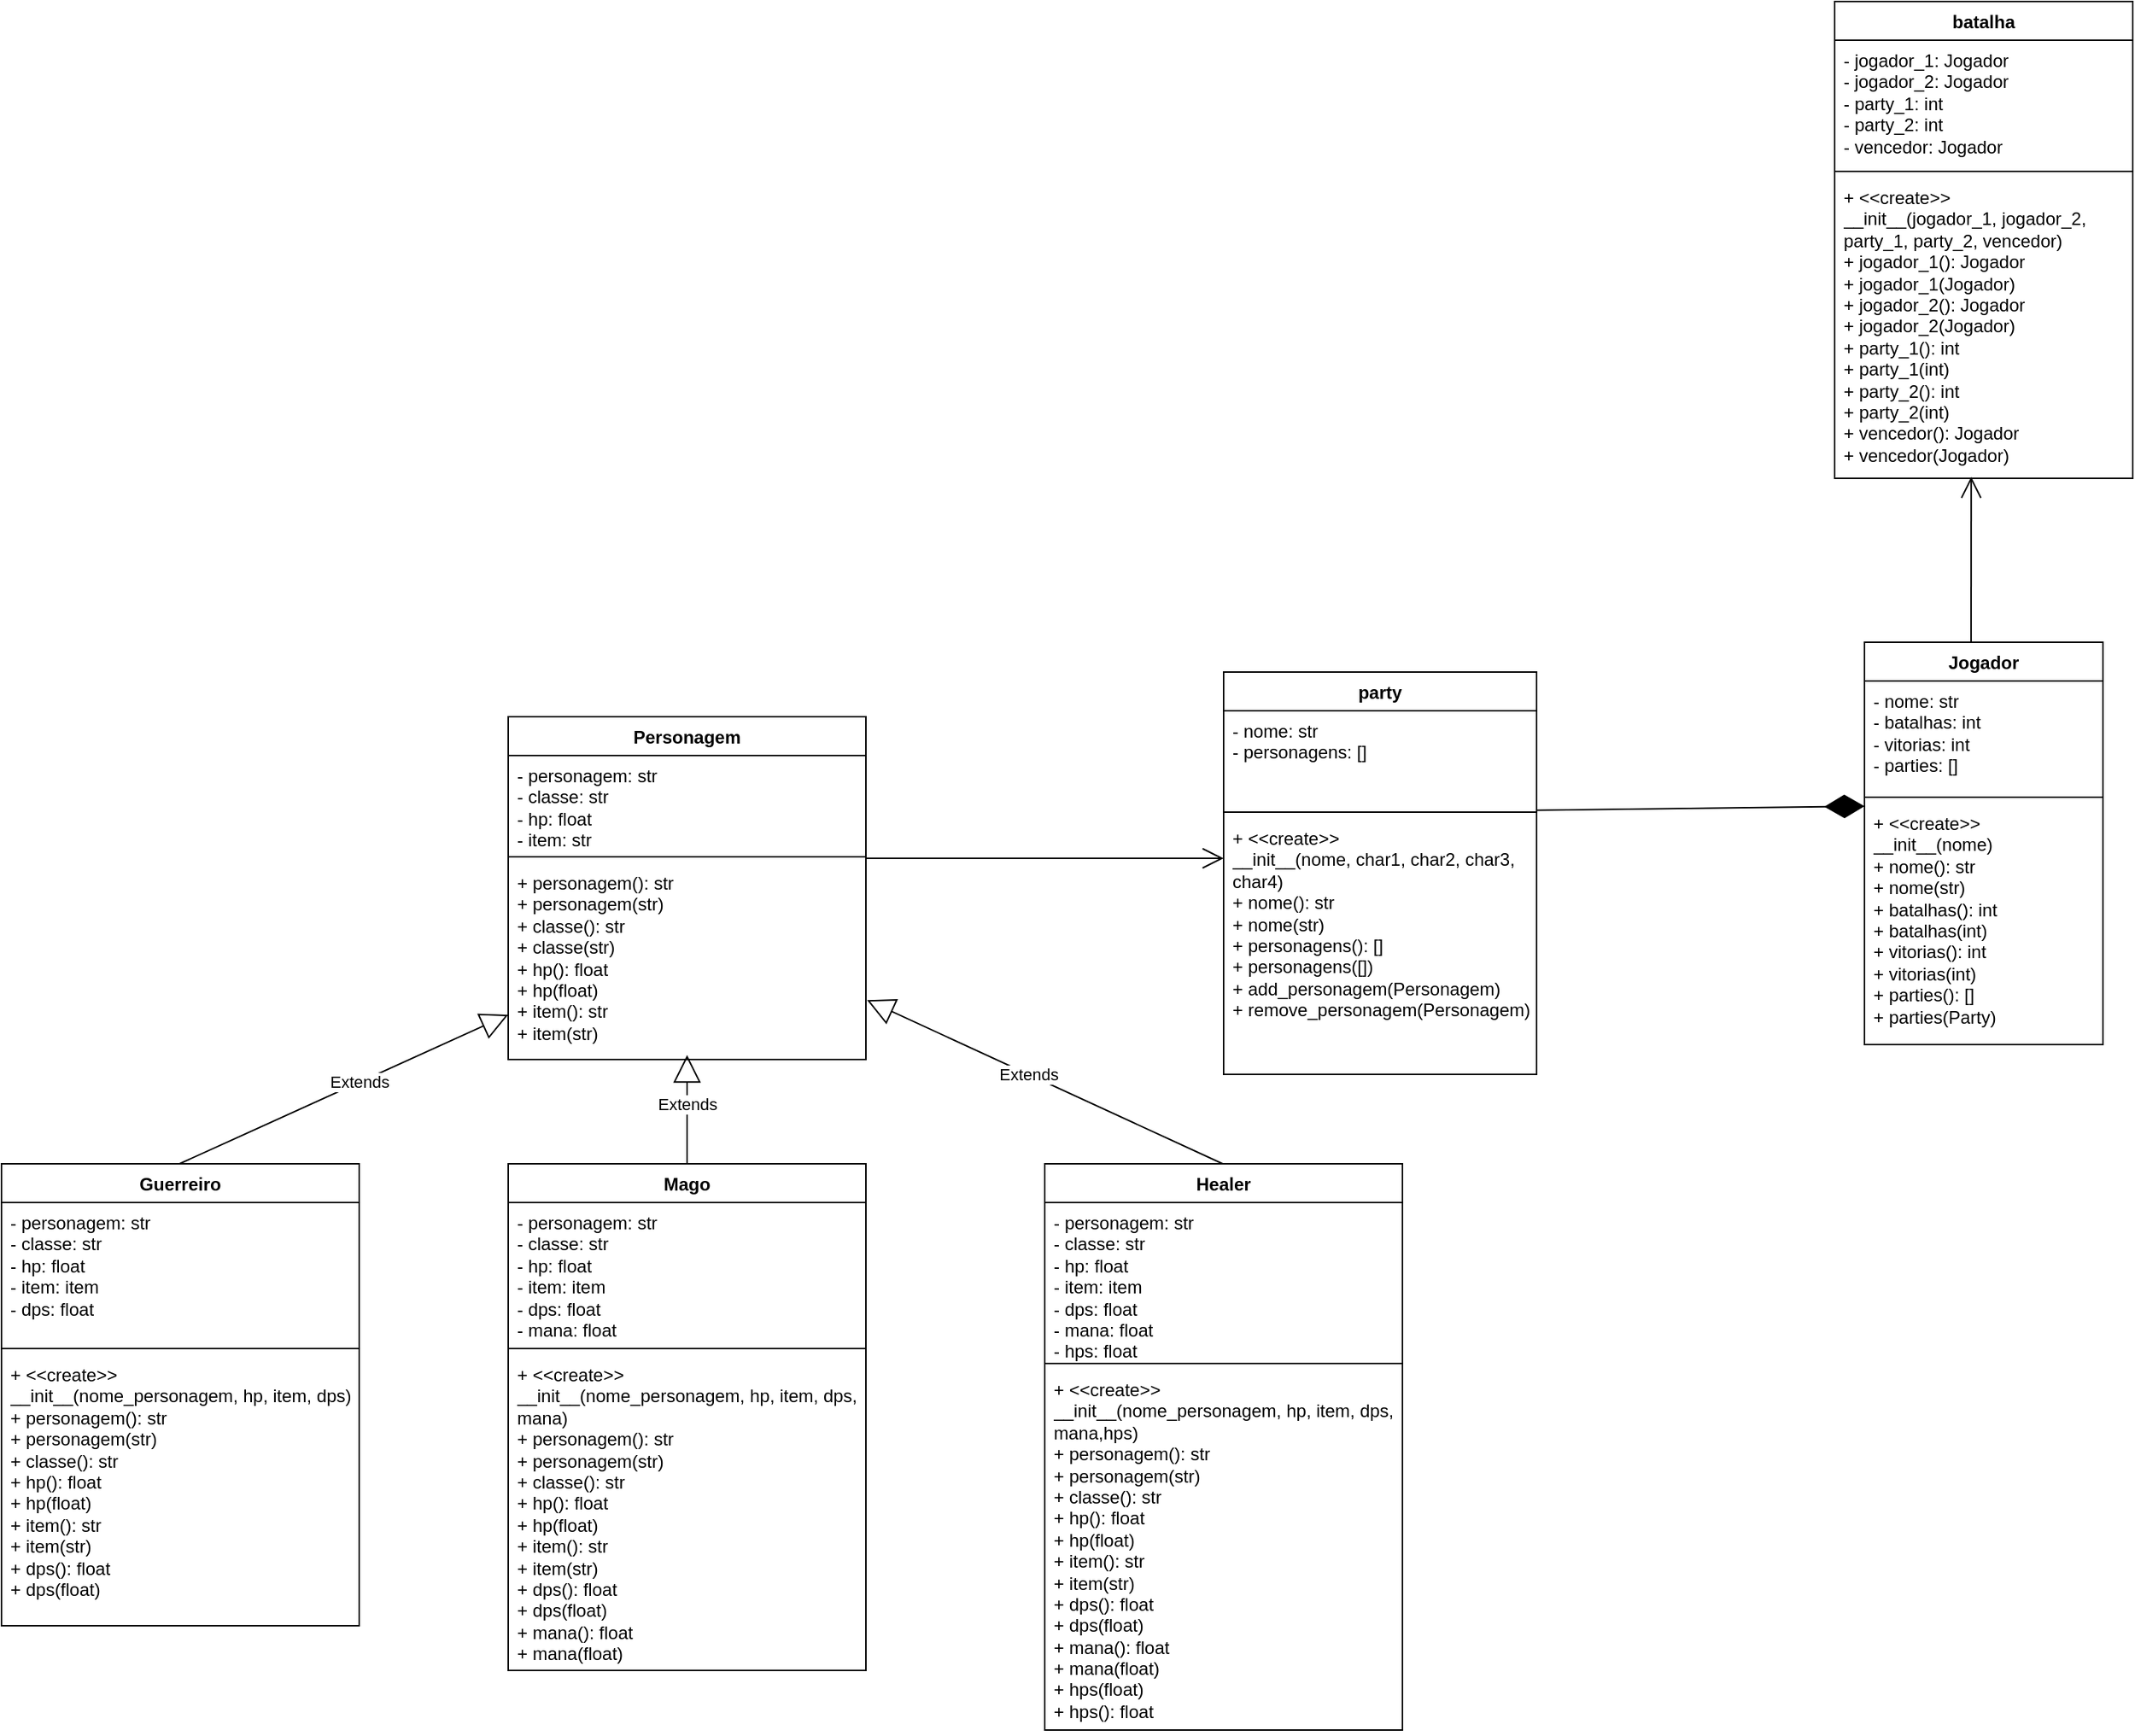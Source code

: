 <mxfile version="24.7.17">
  <diagram id="C5RBs43oDa-KdzZeNtuy" name="Page-1">
    <mxGraphModel dx="1434" dy="1949" grid="1" gridSize="10" guides="1" tooltips="1" connect="1" arrows="1" fold="1" page="1" pageScale="1" pageWidth="827" pageHeight="1169" math="0" shadow="0">
      <root>
        <mxCell id="WIyWlLk6GJQsqaUBKTNV-0" />
        <mxCell id="WIyWlLk6GJQsqaUBKTNV-1" parent="WIyWlLk6GJQsqaUBKTNV-0" />
        <mxCell id="WCrjE4zs8tKZNm7IgE43-0" value="Personagem" style="swimlane;fontStyle=1;align=center;verticalAlign=top;childLayout=stackLayout;horizontal=1;startSize=26;horizontalStack=0;resizeParent=1;resizeParentMax=0;resizeLast=0;collapsible=1;marginBottom=0;whiteSpace=wrap;html=1;" parent="WIyWlLk6GJQsqaUBKTNV-1" vertex="1">
          <mxGeometry x="380" y="220" width="240" height="230" as="geometry" />
        </mxCell>
        <mxCell id="WCrjE4zs8tKZNm7IgE43-1" value="- personagem: str&lt;div&gt;- classe: str&lt;br&gt;&lt;div&gt;- hp: float&lt;/div&gt;&lt;div&gt;- item: str&lt;/div&gt;&lt;/div&gt;" style="text;strokeColor=none;fillColor=none;align=left;verticalAlign=top;spacingLeft=4;spacingRight=4;overflow=hidden;rotatable=0;points=[[0,0.5],[1,0.5]];portConstraint=eastwest;whiteSpace=wrap;html=1;" parent="WCrjE4zs8tKZNm7IgE43-0" vertex="1">
          <mxGeometry y="26" width="240" height="64" as="geometry" />
        </mxCell>
        <mxCell id="WCrjE4zs8tKZNm7IgE43-2" value="" style="line;strokeWidth=1;fillColor=none;align=left;verticalAlign=middle;spacingTop=-1;spacingLeft=3;spacingRight=3;rotatable=0;labelPosition=right;points=[];portConstraint=eastwest;strokeColor=inherit;" parent="WCrjE4zs8tKZNm7IgE43-0" vertex="1">
          <mxGeometry y="90" width="240" height="8" as="geometry" />
        </mxCell>
        <mxCell id="WCrjE4zs8tKZNm7IgE43-3" value="+ personagem(): str&lt;div&gt;+ personagem(str)&lt;/div&gt;&lt;div&gt;+ classe(): str&lt;div&gt;+ classe(str)&lt;/div&gt;&lt;/div&gt;&lt;div&gt;+                       hp(): float&lt;div&gt;+             hp(float)&lt;/div&gt;&lt;/div&gt;&lt;div&gt;+     item(): str&lt;div&gt;+   item(str)&lt;/div&gt;&lt;/div&gt;" style="text;strokeColor=none;fillColor=none;align=left;verticalAlign=top;spacingLeft=4;spacingRight=4;overflow=hidden;rotatable=0;points=[[0,0.5],[1,0.5]];portConstraint=eastwest;whiteSpace=wrap;html=1;" parent="WCrjE4zs8tKZNm7IgE43-0" vertex="1">
          <mxGeometry y="98" width="240" height="132" as="geometry" />
        </mxCell>
        <mxCell id="WCrjE4zs8tKZNm7IgE43-4" value="Jogador" style="swimlane;fontStyle=1;align=center;verticalAlign=top;childLayout=stackLayout;horizontal=1;startSize=26;horizontalStack=0;resizeParent=1;resizeParentMax=0;resizeLast=0;collapsible=1;marginBottom=0;whiteSpace=wrap;html=1;" parent="WIyWlLk6GJQsqaUBKTNV-1" vertex="1">
          <mxGeometry x="1290" y="170" width="160" height="270" as="geometry" />
        </mxCell>
        <mxCell id="WCrjE4zs8tKZNm7IgE43-5" value="- nome: str&lt;div&gt;- batalhas: int&lt;/div&gt;&lt;div&gt;- vitorias: int&lt;/div&gt;&lt;div&gt;- parties: []&lt;/div&gt;" style="text;strokeColor=none;fillColor=none;align=left;verticalAlign=top;spacingLeft=4;spacingRight=4;overflow=hidden;rotatable=0;points=[[0,0.5],[1,0.5]];portConstraint=eastwest;whiteSpace=wrap;html=1;" parent="WCrjE4zs8tKZNm7IgE43-4" vertex="1">
          <mxGeometry y="26" width="160" height="74" as="geometry" />
        </mxCell>
        <mxCell id="WCrjE4zs8tKZNm7IgE43-6" value="" style="line;strokeWidth=1;fillColor=none;align=left;verticalAlign=middle;spacingTop=-1;spacingLeft=3;spacingRight=3;rotatable=0;labelPosition=right;points=[];portConstraint=eastwest;strokeColor=inherit;" parent="WCrjE4zs8tKZNm7IgE43-4" vertex="1">
          <mxGeometry y="100" width="160" height="8" as="geometry" />
        </mxCell>
        <mxCell id="WCrjE4zs8tKZNm7IgE43-7" value="&lt;div&gt;+ &amp;lt;&amp;lt;create&amp;gt;&amp;gt;&lt;/div&gt;&lt;div&gt;&lt;span style=&quot;background-color: initial;&quot;&gt;__init__(nome)&lt;/span&gt;&lt;/div&gt;&lt;div&gt;+ nome(): str&lt;/div&gt;&lt;div&gt;+ nome(str)&lt;/div&gt;+ batalhas(): int&lt;div&gt;+ batalhas(int)&lt;/div&gt;&lt;div&gt;+ vitorias(): int&lt;br&gt;&lt;/div&gt;&lt;div&gt;+ vitorias(int)&lt;/div&gt;&lt;div&gt;+ parties(): []&lt;/div&gt;&lt;div&gt;+ parties(Party)&lt;/div&gt;&lt;div&gt;&lt;br&gt;&lt;/div&gt;&lt;div&gt;&lt;br&gt;&lt;/div&gt;" style="text;strokeColor=none;fillColor=none;align=left;verticalAlign=top;spacingLeft=4;spacingRight=4;overflow=hidden;rotatable=0;points=[[0,0.5],[1,0.5]];portConstraint=eastwest;whiteSpace=wrap;html=1;" parent="WCrjE4zs8tKZNm7IgE43-4" vertex="1">
          <mxGeometry y="108" width="160" height="162" as="geometry" />
        </mxCell>
        <mxCell id="WCrjE4zs8tKZNm7IgE43-8" value="party" style="swimlane;fontStyle=1;align=center;verticalAlign=top;childLayout=stackLayout;horizontal=1;startSize=26;horizontalStack=0;resizeParent=1;resizeParentMax=0;resizeLast=0;collapsible=1;marginBottom=0;whiteSpace=wrap;html=1;" parent="WIyWlLk6GJQsqaUBKTNV-1" vertex="1">
          <mxGeometry x="860" y="190" width="210" height="270" as="geometry" />
        </mxCell>
        <mxCell id="WCrjE4zs8tKZNm7IgE43-9" value="- nome: str&lt;div&gt;- personagens: []&lt;/div&gt;" style="text;strokeColor=none;fillColor=none;align=left;verticalAlign=top;spacingLeft=4;spacingRight=4;overflow=hidden;rotatable=0;points=[[0,0.5],[1,0.5]];portConstraint=eastwest;whiteSpace=wrap;html=1;" parent="WCrjE4zs8tKZNm7IgE43-8" vertex="1">
          <mxGeometry y="26" width="210" height="64" as="geometry" />
        </mxCell>
        <mxCell id="WCrjE4zs8tKZNm7IgE43-10" value="" style="line;strokeWidth=1;fillColor=none;align=left;verticalAlign=middle;spacingTop=-1;spacingLeft=3;spacingRight=3;rotatable=0;labelPosition=right;points=[];portConstraint=eastwest;strokeColor=inherit;" parent="WCrjE4zs8tKZNm7IgE43-8" vertex="1">
          <mxGeometry y="90" width="210" height="8" as="geometry" />
        </mxCell>
        <mxCell id="WCrjE4zs8tKZNm7IgE43-11" value="&lt;div&gt;+ &amp;lt;&amp;lt;create&amp;gt;&amp;gt;&lt;/div&gt;&lt;div&gt;&lt;span style=&quot;background-color: initial;&quot;&gt;__init__(nome, char1, char2, char3, char4)&lt;/span&gt;&lt;/div&gt;&lt;div&gt;+ nome(): str&lt;/div&gt;&lt;div&gt;+ nome(str)&lt;/div&gt;&lt;div&gt;+ personagens(): []&lt;/div&gt;&lt;div&gt;+ personagens([])&lt;/div&gt;&lt;div&gt;+ add_personagem(Personagem)&lt;/div&gt;&lt;div&gt;+ remove_personagem(Personagem)&lt;/div&gt;" style="text;strokeColor=none;fillColor=none;align=left;verticalAlign=top;spacingLeft=4;spacingRight=4;overflow=hidden;rotatable=0;points=[[0,0.5],[1,0.5]];portConstraint=eastwest;whiteSpace=wrap;html=1;" parent="WCrjE4zs8tKZNm7IgE43-8" vertex="1">
          <mxGeometry y="98" width="210" height="172" as="geometry" />
        </mxCell>
        <mxCell id="WCrjE4zs8tKZNm7IgE43-12" value="batalha" style="swimlane;fontStyle=1;align=center;verticalAlign=top;childLayout=stackLayout;horizontal=1;startSize=26;horizontalStack=0;resizeParent=1;resizeParentMax=0;resizeLast=0;collapsible=1;marginBottom=0;whiteSpace=wrap;html=1;" parent="WIyWlLk6GJQsqaUBKTNV-1" vertex="1">
          <mxGeometry x="1270" y="-260" width="200" height="320" as="geometry" />
        </mxCell>
        <mxCell id="WCrjE4zs8tKZNm7IgE43-13" value="- jogador_1: Jogador&lt;div&gt;- jogador_2: Jogador&lt;/div&gt;&lt;div&gt;- party_1: int&lt;/div&gt;&lt;div&gt;- party_2: int&lt;/div&gt;&lt;div&gt;- vencedor: Jogador&lt;/div&gt;&lt;div&gt;&lt;br&gt;&lt;div&gt;&lt;br&gt;&lt;/div&gt;&lt;/div&gt;" style="text;strokeColor=none;fillColor=none;align=left;verticalAlign=top;spacingLeft=4;spacingRight=4;overflow=hidden;rotatable=0;points=[[0,0.5],[1,0.5]];portConstraint=eastwest;whiteSpace=wrap;html=1;" parent="WCrjE4zs8tKZNm7IgE43-12" vertex="1">
          <mxGeometry y="26" width="200" height="84" as="geometry" />
        </mxCell>
        <mxCell id="WCrjE4zs8tKZNm7IgE43-14" value="" style="line;strokeWidth=1;fillColor=none;align=left;verticalAlign=middle;spacingTop=-1;spacingLeft=3;spacingRight=3;rotatable=0;labelPosition=right;points=[];portConstraint=eastwest;strokeColor=inherit;" parent="WCrjE4zs8tKZNm7IgE43-12" vertex="1">
          <mxGeometry y="110" width="200" height="8" as="geometry" />
        </mxCell>
        <mxCell id="WCrjE4zs8tKZNm7IgE43-15" value="&lt;div&gt;+ &amp;lt;&amp;lt;create&amp;gt;&amp;gt;&lt;/div&gt;&lt;div&gt;&lt;span style=&quot;background-color: initial;&quot;&gt;__init__(jogador_1, jogador_2, party_1, party_2, vencedor)&lt;/span&gt;&lt;/div&gt;&lt;div&gt;&lt;span style=&quot;background-color: initial;&quot;&gt;+ jogador_1(): Jogador&lt;/span&gt;&lt;/div&gt;+ jogador_1(Jogador)&lt;div&gt;+ jogador_2(): Jogador&lt;/div&gt;+ jogador_2(Jogador)&lt;div&gt;+ party_1(): int&lt;/div&gt;&lt;div&gt;&lt;span style=&quot;background-color: initial;&quot;&gt;+ party_1(int&lt;/span&gt;&lt;span style=&quot;background-color: initial;&quot;&gt;)&lt;/span&gt;&lt;/div&gt;&lt;div&gt;+ party_2(): int&lt;/div&gt;&lt;div&gt;&lt;span style=&quot;background-color: initial;&quot;&gt;+ party_2(int&lt;/span&gt;&lt;span style=&quot;background-color: initial;&quot;&gt;)&lt;/span&gt;&lt;/div&gt;+ vencedor(): Jogador&lt;div&gt;+ vencedor(Jogador)&lt;/div&gt;&lt;div&gt;&lt;br&gt;&lt;div&gt;&lt;br&gt;&lt;/div&gt;&lt;/div&gt;&lt;div&gt;&lt;span style=&quot;background-color: initial;&quot;&gt;&lt;br&gt;&lt;/span&gt;&lt;/div&gt;&lt;div&gt;&lt;span style=&quot;background-color: initial;&quot;&gt;&lt;br&gt;&lt;/span&gt;&lt;/div&gt;" style="text;strokeColor=none;fillColor=none;align=left;verticalAlign=top;spacingLeft=4;spacingRight=4;overflow=hidden;rotatable=0;points=[[0,0.5],[1,0.5]];portConstraint=eastwest;whiteSpace=wrap;html=1;" parent="WCrjE4zs8tKZNm7IgE43-12" vertex="1">
          <mxGeometry y="118" width="200" height="202" as="geometry" />
        </mxCell>
        <mxCell id="WCrjE4zs8tKZNm7IgE43-20" value="Guerreiro" style="swimlane;fontStyle=1;align=center;verticalAlign=top;childLayout=stackLayout;horizontal=1;startSize=26;horizontalStack=0;resizeParent=1;resizeParentMax=0;resizeLast=0;collapsible=1;marginBottom=0;whiteSpace=wrap;html=1;" parent="WIyWlLk6GJQsqaUBKTNV-1" vertex="1">
          <mxGeometry x="40" y="520" width="240" height="310" as="geometry" />
        </mxCell>
        <mxCell id="WCrjE4zs8tKZNm7IgE43-21" value="- personagem: str&lt;div&gt;- classe: str&lt;br&gt;&lt;div&gt;- hp: float&lt;/div&gt;&lt;div&gt;- item: item&lt;/div&gt;&lt;/div&gt;&lt;div&gt;- dps: float&lt;/div&gt;" style="text;strokeColor=none;fillColor=none;align=left;verticalAlign=top;spacingLeft=4;spacingRight=4;overflow=hidden;rotatable=0;points=[[0,0.5],[1,0.5]];portConstraint=eastwest;whiteSpace=wrap;html=1;" parent="WCrjE4zs8tKZNm7IgE43-20" vertex="1">
          <mxGeometry y="26" width="240" height="94" as="geometry" />
        </mxCell>
        <mxCell id="WCrjE4zs8tKZNm7IgE43-22" value="" style="line;strokeWidth=1;fillColor=none;align=left;verticalAlign=middle;spacingTop=-1;spacingLeft=3;spacingRight=3;rotatable=0;labelPosition=right;points=[];portConstraint=eastwest;strokeColor=inherit;" parent="WCrjE4zs8tKZNm7IgE43-20" vertex="1">
          <mxGeometry y="120" width="240" height="8" as="geometry" />
        </mxCell>
        <mxCell id="WCrjE4zs8tKZNm7IgE43-23" value="&lt;div&gt;+ &amp;lt;&amp;lt;create&amp;gt;&amp;gt;&amp;nbsp; &amp;nbsp; &amp;nbsp; &amp;nbsp; &amp;nbsp; &amp;nbsp; &amp;nbsp; __init__(nome_personagem, hp, item, dps)&lt;/div&gt;+ personagem(): str&lt;div&gt;+ personagem(str)&lt;/div&gt;&lt;div&gt;+ classe(): str&lt;/div&gt;&lt;div&gt;+ hp(): float&lt;div&gt;+ hp(float)&lt;/div&gt;&lt;/div&gt;&lt;div&gt;+ item(): str&lt;div&gt;+ item(str)&lt;/div&gt;&lt;/div&gt;&lt;div&gt;+ dps(): float&lt;/div&gt;&lt;div&gt;+ dps(float)&lt;/div&gt;" style="text;strokeColor=none;fillColor=none;align=left;verticalAlign=top;spacingLeft=4;spacingRight=4;overflow=hidden;rotatable=0;points=[[0,0.5],[1,0.5]];portConstraint=eastwest;whiteSpace=wrap;html=1;" parent="WCrjE4zs8tKZNm7IgE43-20" vertex="1">
          <mxGeometry y="128" width="240" height="182" as="geometry" />
        </mxCell>
        <mxCell id="WCrjE4zs8tKZNm7IgE43-32" value="Mago" style="swimlane;fontStyle=1;align=center;verticalAlign=top;childLayout=stackLayout;horizontal=1;startSize=26;horizontalStack=0;resizeParent=1;resizeParentMax=0;resizeLast=0;collapsible=1;marginBottom=0;whiteSpace=wrap;html=1;" parent="WIyWlLk6GJQsqaUBKTNV-1" vertex="1">
          <mxGeometry x="380" y="520" width="240" height="340" as="geometry" />
        </mxCell>
        <mxCell id="WCrjE4zs8tKZNm7IgE43-33" value="- personagem: str&lt;div&gt;- classe: str&lt;br&gt;&lt;div&gt;- hp: float&lt;/div&gt;&lt;div&gt;- item: item&lt;/div&gt;&lt;/div&gt;&lt;div&gt;- dps: float&lt;/div&gt;&lt;div&gt;- mana: float&lt;/div&gt;" style="text;strokeColor=none;fillColor=none;align=left;verticalAlign=top;spacingLeft=4;spacingRight=4;overflow=hidden;rotatable=0;points=[[0,0.5],[1,0.5]];portConstraint=eastwest;whiteSpace=wrap;html=1;" parent="WCrjE4zs8tKZNm7IgE43-32" vertex="1">
          <mxGeometry y="26" width="240" height="94" as="geometry" />
        </mxCell>
        <mxCell id="WCrjE4zs8tKZNm7IgE43-34" value="" style="line;strokeWidth=1;fillColor=none;align=left;verticalAlign=middle;spacingTop=-1;spacingLeft=3;spacingRight=3;rotatable=0;labelPosition=right;points=[];portConstraint=eastwest;strokeColor=inherit;" parent="WCrjE4zs8tKZNm7IgE43-32" vertex="1">
          <mxGeometry y="120" width="240" height="8" as="geometry" />
        </mxCell>
        <mxCell id="WCrjE4zs8tKZNm7IgE43-35" value="&lt;div&gt;+ &amp;lt;&amp;lt;create&amp;gt;&amp;gt;&amp;nbsp; &amp;nbsp; &amp;nbsp; &amp;nbsp; &amp;nbsp; &amp;nbsp; &amp;nbsp; __init__(nome_personagem, hp, item, dps, mana)&lt;/div&gt;+ personagem(): str&lt;div&gt;+ personagem(str)&lt;/div&gt;&lt;div&gt;+ classe(): str&lt;/div&gt;&lt;div&gt;+ hp(): float&lt;div&gt;+ hp(float)&lt;/div&gt;&lt;/div&gt;&lt;div&gt;+ item(): str&lt;div&gt;+ item(str)&lt;/div&gt;&lt;/div&gt;&lt;div&gt;+ dps(): float&lt;/div&gt;&lt;div&gt;+ dps(float)&lt;/div&gt;&lt;div&gt;+ mana(): float&lt;/div&gt;&lt;div&gt;+ mana(float)&lt;/div&gt;" style="text;strokeColor=none;fillColor=none;align=left;verticalAlign=top;spacingLeft=4;spacingRight=4;overflow=hidden;rotatable=0;points=[[0,0.5],[1,0.5]];portConstraint=eastwest;whiteSpace=wrap;html=1;" parent="WCrjE4zs8tKZNm7IgE43-32" vertex="1">
          <mxGeometry y="128" width="240" height="212" as="geometry" />
        </mxCell>
        <mxCell id="WCrjE4zs8tKZNm7IgE43-36" value="Healer" style="swimlane;fontStyle=1;align=center;verticalAlign=top;childLayout=stackLayout;horizontal=1;startSize=26;horizontalStack=0;resizeParent=1;resizeParentMax=0;resizeLast=0;collapsible=1;marginBottom=0;whiteSpace=wrap;html=1;" parent="WIyWlLk6GJQsqaUBKTNV-1" vertex="1">
          <mxGeometry x="740" y="520" width="240" height="380" as="geometry" />
        </mxCell>
        <mxCell id="WCrjE4zs8tKZNm7IgE43-37" value="- personagem: str&lt;div&gt;- classe: str&lt;br&gt;&lt;div&gt;- hp: float&lt;/div&gt;&lt;div&gt;- item: item&lt;/div&gt;&lt;/div&gt;&lt;div&gt;- dps: float&lt;/div&gt;&lt;div&gt;- mana: float&lt;/div&gt;&lt;div&gt;- hps: float&lt;/div&gt;" style="text;strokeColor=none;fillColor=none;align=left;verticalAlign=top;spacingLeft=4;spacingRight=4;overflow=hidden;rotatable=0;points=[[0,0.5],[1,0.5]];portConstraint=eastwest;whiteSpace=wrap;html=1;" parent="WCrjE4zs8tKZNm7IgE43-36" vertex="1">
          <mxGeometry y="26" width="240" height="104" as="geometry" />
        </mxCell>
        <mxCell id="WCrjE4zs8tKZNm7IgE43-38" value="" style="line;strokeWidth=1;fillColor=none;align=left;verticalAlign=middle;spacingTop=-1;spacingLeft=3;spacingRight=3;rotatable=0;labelPosition=right;points=[];portConstraint=eastwest;strokeColor=inherit;" parent="WCrjE4zs8tKZNm7IgE43-36" vertex="1">
          <mxGeometry y="130" width="240" height="8" as="geometry" />
        </mxCell>
        <mxCell id="WCrjE4zs8tKZNm7IgE43-39" value="&lt;div&gt;+ &amp;lt;&amp;lt;create&amp;gt;&amp;gt;&amp;nbsp; &amp;nbsp; &amp;nbsp; &amp;nbsp; &amp;nbsp; &amp;nbsp; &amp;nbsp; __init__(nome_personagem, hp, item, dps, mana,hps)&lt;/div&gt;+ personagem(): str&lt;div&gt;+ personagem(str)&lt;/div&gt;&lt;div&gt;+ classe(): str&lt;/div&gt;&lt;div&gt;+ hp(): float&lt;div&gt;+ hp(float)&lt;/div&gt;&lt;/div&gt;&lt;div&gt;+ item(): str&lt;div&gt;+ item(str)&lt;/div&gt;&lt;/div&gt;&lt;div&gt;+ dps(): float&lt;/div&gt;&lt;div&gt;+ dps(float)&lt;/div&gt;&lt;div&gt;+ mana(): float&lt;/div&gt;&lt;div&gt;+ mana(float)&lt;/div&gt;&lt;div&gt;+ hps(float)&lt;/div&gt;&lt;div&gt;+ hps(): float&lt;/div&gt;" style="text;strokeColor=none;fillColor=none;align=left;verticalAlign=top;spacingLeft=4;spacingRight=4;overflow=hidden;rotatable=0;points=[[0,0.5],[1,0.5]];portConstraint=eastwest;whiteSpace=wrap;html=1;" parent="WCrjE4zs8tKZNm7IgE43-36" vertex="1">
          <mxGeometry y="138" width="240" height="242" as="geometry" />
        </mxCell>
        <mxCell id="WCrjE4zs8tKZNm7IgE43-41" value="Extends" style="endArrow=block;endSize=16;endFill=0;html=1;rounded=0;exitX=0.5;exitY=0;exitDx=0;exitDy=0;" parent="WIyWlLk6GJQsqaUBKTNV-1" source="WCrjE4zs8tKZNm7IgE43-32" edge="1">
          <mxGeometry x="0.096" width="160" relative="1" as="geometry">
            <mxPoint x="510" y="520" as="sourcePoint" />
            <mxPoint x="500" y="447" as="targetPoint" />
            <mxPoint as="offset" />
          </mxGeometry>
        </mxCell>
        <mxCell id="WCrjE4zs8tKZNm7IgE43-42" value="Extends" style="endArrow=block;endSize=16;endFill=0;html=1;rounded=0;exitX=0.5;exitY=0;exitDx=0;exitDy=0;entryX=1.003;entryY=0.698;entryDx=0;entryDy=0;entryPerimeter=0;" parent="WIyWlLk6GJQsqaUBKTNV-1" target="WCrjE4zs8tKZNm7IgE43-3" edge="1">
          <mxGeometry x="0.096" width="160" relative="1" as="geometry">
            <mxPoint x="859.41" y="520" as="sourcePoint" />
            <mxPoint x="859.41" y="447" as="targetPoint" />
            <mxPoint as="offset" />
          </mxGeometry>
        </mxCell>
        <mxCell id="WCrjE4zs8tKZNm7IgE43-43" value="Extends" style="endArrow=block;endSize=16;endFill=0;html=1;rounded=0;exitX=0.5;exitY=0;exitDx=0;exitDy=0;" parent="WIyWlLk6GJQsqaUBKTNV-1" edge="1">
          <mxGeometry x="0.096" width="160" relative="1" as="geometry">
            <mxPoint x="159.41" y="520" as="sourcePoint" />
            <mxPoint x="380" y="420" as="targetPoint" />
            <mxPoint as="offset" />
          </mxGeometry>
        </mxCell>
        <mxCell id="wJj1Aa6lzcAyCWowP5yF-3" value="" style="endArrow=diamondThin;endFill=1;endSize=24;html=1;rounded=0;" parent="WIyWlLk6GJQsqaUBKTNV-1" source="WCrjE4zs8tKZNm7IgE43-10" edge="1">
          <mxGeometry width="160" relative="1" as="geometry">
            <mxPoint x="1080" y="281" as="sourcePoint" />
            <mxPoint x="1290" y="280" as="targetPoint" />
          </mxGeometry>
        </mxCell>
        <mxCell id="wJj1Aa6lzcAyCWowP5yF-4" value="" style="endArrow=open;endFill=1;endSize=12;html=1;rounded=0;exitX=1.001;exitY=-0.023;exitDx=0;exitDy=0;exitPerimeter=0;" parent="WIyWlLk6GJQsqaUBKTNV-1" source="WCrjE4zs8tKZNm7IgE43-3" edge="1">
          <mxGeometry width="160" relative="1" as="geometry">
            <mxPoint x="620" y="310" as="sourcePoint" />
            <mxPoint x="860" y="315" as="targetPoint" />
          </mxGeometry>
        </mxCell>
        <mxCell id="wJj1Aa6lzcAyCWowP5yF-6" value="" style="endArrow=open;endFill=1;endSize=12;html=1;rounded=0;exitX=0.447;exitY=0;exitDx=0;exitDy=0;exitPerimeter=0;entryX=0.458;entryY=0.995;entryDx=0;entryDy=0;entryPerimeter=0;" parent="WIyWlLk6GJQsqaUBKTNV-1" source="WCrjE4zs8tKZNm7IgE43-4" target="WCrjE4zs8tKZNm7IgE43-15" edge="1">
          <mxGeometry width="160" relative="1" as="geometry">
            <mxPoint x="1360" y="140" as="sourcePoint" />
            <mxPoint x="1600" y="140" as="targetPoint" />
          </mxGeometry>
        </mxCell>
      </root>
    </mxGraphModel>
  </diagram>
</mxfile>
